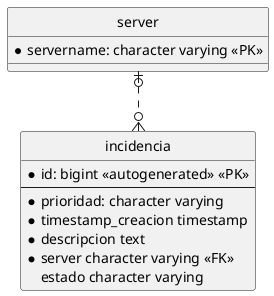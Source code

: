 @startuml

' hide the spot
hide circle

' avoid problems with angled crows feet
skinparam linetype ortho

entity "server" as server {
  *servername: character varying <<PK>>
}


entity "incidencia" as incidencia {
  *id: bigint <<autogenerated>> <<PK>>
  --
  *prioridad: character varying
  *timestamp_creacion timestamp
  *descripcion text
  *server character varying <<FK>>
  estado character varying
}
server |o..o{ incidencia

@enduml
